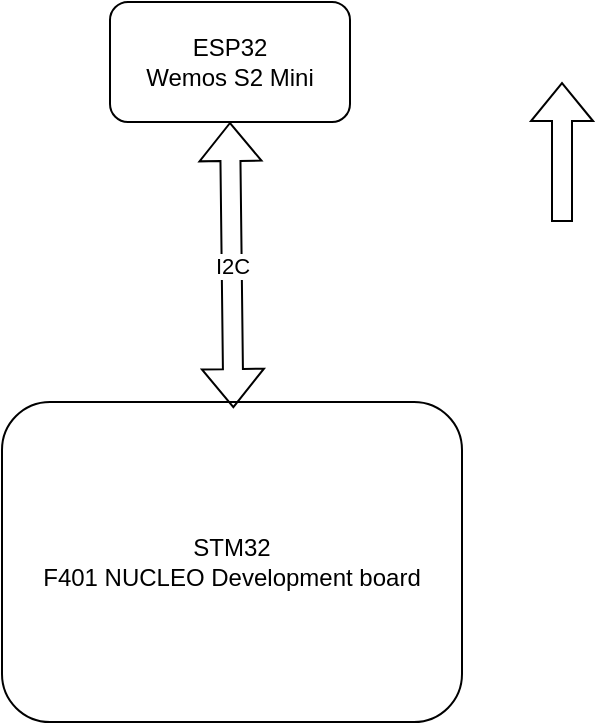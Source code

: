 <mxfile version="26.2.14">
  <diagram name="Pagina-1" id="gSSrMCq66Kzddgl86-XP">
    <mxGraphModel dx="1019" dy="544" grid="1" gridSize="10" guides="1" tooltips="1" connect="1" arrows="1" fold="1" page="1" pageScale="1" pageWidth="827" pageHeight="1169" math="0" shadow="0">
      <root>
        <mxCell id="0" />
        <mxCell id="1" parent="0" />
        <mxCell id="snjyw8eBCdg8TAxtx2AN-1" value="STM32&lt;div&gt;F401 NUCLEO Development board&lt;/div&gt;" style="rounded=1;whiteSpace=wrap;html=1;" vertex="1" parent="1">
          <mxGeometry x="240" y="260" width="230" height="160" as="geometry" />
        </mxCell>
        <mxCell id="snjyw8eBCdg8TAxtx2AN-2" value="ESP32&lt;div&gt;Wemos S2 Mini&lt;/div&gt;" style="rounded=1;whiteSpace=wrap;html=1;" vertex="1" parent="1">
          <mxGeometry x="294" y="60" width="120" height="60" as="geometry" />
        </mxCell>
        <mxCell id="snjyw8eBCdg8TAxtx2AN-4" value="I2C" style="shape=flexArrow;endArrow=classic;startArrow=classic;html=1;rounded=0;entryX=0.5;entryY=1;entryDx=0;entryDy=0;exitX=0.503;exitY=0.019;exitDx=0;exitDy=0;exitPerimeter=0;" edge="1" parent="1" source="snjyw8eBCdg8TAxtx2AN-1" target="snjyw8eBCdg8TAxtx2AN-2">
          <mxGeometry width="100" height="100" relative="1" as="geometry">
            <mxPoint x="352.66" y="260.0" as="sourcePoint" />
            <mxPoint x="350.0" y="110.98" as="targetPoint" />
          </mxGeometry>
        </mxCell>
        <mxCell id="snjyw8eBCdg8TAxtx2AN-7" value="" style="shape=flexArrow;endArrow=classic;html=1;rounded=0;" edge="1" parent="1">
          <mxGeometry width="50" height="50" relative="1" as="geometry">
            <mxPoint x="520" y="170" as="sourcePoint" />
            <mxPoint x="520" y="100" as="targetPoint" />
          </mxGeometry>
        </mxCell>
      </root>
    </mxGraphModel>
  </diagram>
</mxfile>

